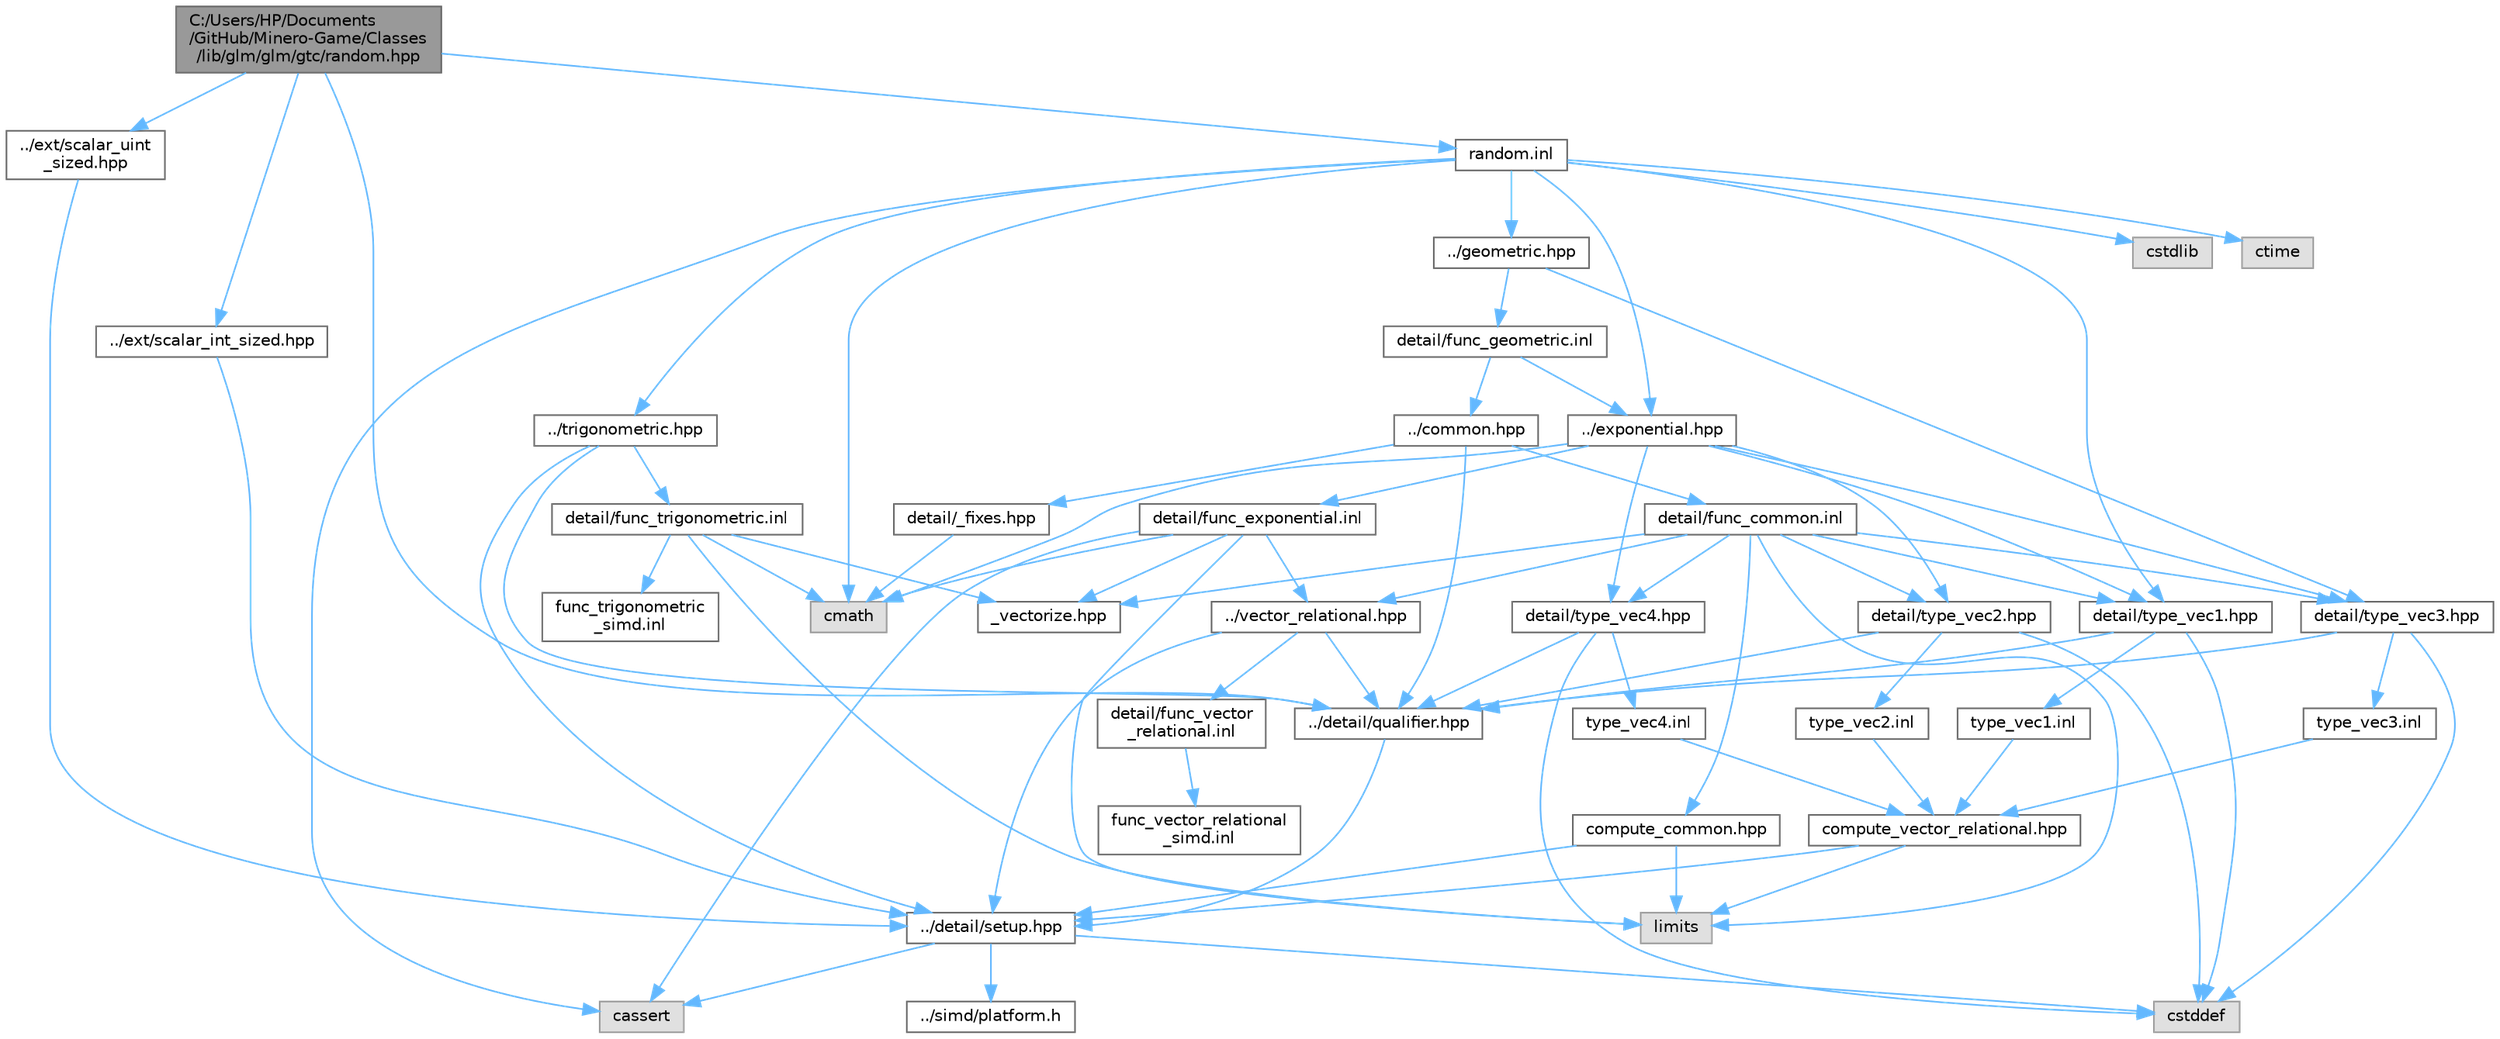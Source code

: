 digraph "C:/Users/HP/Documents/GitHub/Minero-Game/Classes/lib/glm/glm/gtc/random.hpp"
{
 // LATEX_PDF_SIZE
  bgcolor="transparent";
  edge [fontname=Helvetica,fontsize=10,labelfontname=Helvetica,labelfontsize=10];
  node [fontname=Helvetica,fontsize=10,shape=box,height=0.2,width=0.4];
  Node1 [id="Node000001",label="C:/Users/HP/Documents\l/GitHub/Minero-Game/Classes\l/lib/glm/glm/gtc/random.hpp",height=0.2,width=0.4,color="gray40", fillcolor="grey60", style="filled", fontcolor="black",tooltip=" "];
  Node1 -> Node2 [id="edge77_Node000001_Node000002",color="steelblue1",style="solid",tooltip=" "];
  Node2 [id="Node000002",label="../ext/scalar_int_sized.hpp",height=0.2,width=0.4,color="grey40", fillcolor="white", style="filled",URL="$_classes_2lib_2glm_2glm_2ext_2scalar__int__sized_8hpp.html",tooltip=" "];
  Node2 -> Node3 [id="edge78_Node000002_Node000003",color="steelblue1",style="solid",tooltip=" "];
  Node3 [id="Node000003",label="../detail/setup.hpp",height=0.2,width=0.4,color="grey40", fillcolor="white", style="filled",URL="$_classes_2lib_2glm_2glm_2detail_2setup_8hpp.html",tooltip=" "];
  Node3 -> Node4 [id="edge79_Node000003_Node000004",color="steelblue1",style="solid",tooltip=" "];
  Node4 [id="Node000004",label="cassert",height=0.2,width=0.4,color="grey60", fillcolor="#E0E0E0", style="filled",tooltip=" "];
  Node3 -> Node5 [id="edge80_Node000003_Node000005",color="steelblue1",style="solid",tooltip=" "];
  Node5 [id="Node000005",label="cstddef",height=0.2,width=0.4,color="grey60", fillcolor="#E0E0E0", style="filled",tooltip=" "];
  Node3 -> Node6 [id="edge81_Node000003_Node000006",color="steelblue1",style="solid",tooltip=" "];
  Node6 [id="Node000006",label="../simd/platform.h",height=0.2,width=0.4,color="grey40", fillcolor="white", style="filled",URL="$_classes_2lib_2glm_2glm_2simd_2platform_8h.html",tooltip=" "];
  Node1 -> Node7 [id="edge82_Node000001_Node000007",color="steelblue1",style="solid",tooltip=" "];
  Node7 [id="Node000007",label="../ext/scalar_uint\l_sized.hpp",height=0.2,width=0.4,color="grey40", fillcolor="white", style="filled",URL="$_classes_2lib_2glm_2glm_2ext_2scalar__uint__sized_8hpp.html",tooltip=" "];
  Node7 -> Node3 [id="edge83_Node000007_Node000003",color="steelblue1",style="solid",tooltip=" "];
  Node1 -> Node8 [id="edge84_Node000001_Node000008",color="steelblue1",style="solid",tooltip=" "];
  Node8 [id="Node000008",label="../detail/qualifier.hpp",height=0.2,width=0.4,color="grey40", fillcolor="white", style="filled",URL="$_classes_2lib_2glm_2glm_2detail_2qualifier_8hpp.html",tooltip=" "];
  Node8 -> Node3 [id="edge85_Node000008_Node000003",color="steelblue1",style="solid",tooltip=" "];
  Node1 -> Node9 [id="edge86_Node000001_Node000009",color="steelblue1",style="solid",tooltip=" "];
  Node9 [id="Node000009",label="random.inl",height=0.2,width=0.4,color="grey40", fillcolor="white", style="filled",URL="$_classes_2lib_2glm_2glm_2gtc_2random_8inl.html",tooltip=" "];
  Node9 -> Node10 [id="edge87_Node000009_Node000010",color="steelblue1",style="solid",tooltip=" "];
  Node10 [id="Node000010",label="../geometric.hpp",height=0.2,width=0.4,color="grey40", fillcolor="white", style="filled",URL="$_classes_2lib_2glm_2glm_2geometric_8hpp.html",tooltip=" "];
  Node10 -> Node11 [id="edge88_Node000010_Node000011",color="steelblue1",style="solid",tooltip=" "];
  Node11 [id="Node000011",label="detail/type_vec3.hpp",height=0.2,width=0.4,color="grey40", fillcolor="white", style="filled",URL="$_classes_2lib_2glm_2glm_2detail_2type__vec3_8hpp.html",tooltip=" "];
  Node11 -> Node8 [id="edge89_Node000011_Node000008",color="steelblue1",style="solid",tooltip=" "];
  Node11 -> Node5 [id="edge90_Node000011_Node000005",color="steelblue1",style="solid",tooltip=" "];
  Node11 -> Node12 [id="edge91_Node000011_Node000012",color="steelblue1",style="solid",tooltip=" "];
  Node12 [id="Node000012",label="type_vec3.inl",height=0.2,width=0.4,color="grey40", fillcolor="white", style="filled",URL="$_classes_2lib_2glm_2glm_2detail_2type__vec3_8inl.html",tooltip=" "];
  Node12 -> Node13 [id="edge92_Node000012_Node000013",color="steelblue1",style="solid",tooltip=" "];
  Node13 [id="Node000013",label="compute_vector_relational.hpp",height=0.2,width=0.4,color="grey40", fillcolor="white", style="filled",URL="$_classes_2lib_2glm_2glm_2detail_2compute__vector__relational_8hpp.html",tooltip=" "];
  Node13 -> Node3 [id="edge93_Node000013_Node000003",color="steelblue1",style="solid",tooltip=" "];
  Node13 -> Node14 [id="edge94_Node000013_Node000014",color="steelblue1",style="solid",tooltip=" "];
  Node14 [id="Node000014",label="limits",height=0.2,width=0.4,color="grey60", fillcolor="#E0E0E0", style="filled",tooltip=" "];
  Node10 -> Node15 [id="edge95_Node000010_Node000015",color="steelblue1",style="solid",tooltip=" "];
  Node15 [id="Node000015",label="detail/func_geometric.inl",height=0.2,width=0.4,color="grey40", fillcolor="white", style="filled",URL="$_classes_2lib_2glm_2glm_2detail_2func__geometric_8inl.html",tooltip=" "];
  Node15 -> Node16 [id="edge96_Node000015_Node000016",color="steelblue1",style="solid",tooltip=" "];
  Node16 [id="Node000016",label="../exponential.hpp",height=0.2,width=0.4,color="grey40", fillcolor="white", style="filled",URL="$_classes_2lib_2glm_2glm_2exponential_8hpp.html",tooltip=" "];
  Node16 -> Node17 [id="edge97_Node000016_Node000017",color="steelblue1",style="solid",tooltip=" "];
  Node17 [id="Node000017",label="detail/type_vec1.hpp",height=0.2,width=0.4,color="grey40", fillcolor="white", style="filled",URL="$_classes_2lib_2glm_2glm_2detail_2type__vec1_8hpp.html",tooltip=" "];
  Node17 -> Node8 [id="edge98_Node000017_Node000008",color="steelblue1",style="solid",tooltip=" "];
  Node17 -> Node5 [id="edge99_Node000017_Node000005",color="steelblue1",style="solid",tooltip=" "];
  Node17 -> Node18 [id="edge100_Node000017_Node000018",color="steelblue1",style="solid",tooltip=" "];
  Node18 [id="Node000018",label="type_vec1.inl",height=0.2,width=0.4,color="grey40", fillcolor="white", style="filled",URL="$_classes_2lib_2glm_2glm_2detail_2type__vec1_8inl.html",tooltip=" "];
  Node18 -> Node13 [id="edge101_Node000018_Node000013",color="steelblue1",style="solid",tooltip=" "];
  Node16 -> Node19 [id="edge102_Node000016_Node000019",color="steelblue1",style="solid",tooltip=" "];
  Node19 [id="Node000019",label="detail/type_vec2.hpp",height=0.2,width=0.4,color="grey40", fillcolor="white", style="filled",URL="$_classes_2lib_2glm_2glm_2detail_2type__vec2_8hpp.html",tooltip=" "];
  Node19 -> Node8 [id="edge103_Node000019_Node000008",color="steelblue1",style="solid",tooltip=" "];
  Node19 -> Node5 [id="edge104_Node000019_Node000005",color="steelblue1",style="solid",tooltip=" "];
  Node19 -> Node20 [id="edge105_Node000019_Node000020",color="steelblue1",style="solid",tooltip=" "];
  Node20 [id="Node000020",label="type_vec2.inl",height=0.2,width=0.4,color="grey40", fillcolor="white", style="filled",URL="$_classes_2lib_2glm_2glm_2detail_2type__vec2_8inl.html",tooltip=" "];
  Node20 -> Node13 [id="edge106_Node000020_Node000013",color="steelblue1",style="solid",tooltip=" "];
  Node16 -> Node11 [id="edge107_Node000016_Node000011",color="steelblue1",style="solid",tooltip=" "];
  Node16 -> Node21 [id="edge108_Node000016_Node000021",color="steelblue1",style="solid",tooltip=" "];
  Node21 [id="Node000021",label="detail/type_vec4.hpp",height=0.2,width=0.4,color="grey40", fillcolor="white", style="filled",URL="$_classes_2lib_2glm_2glm_2detail_2type__vec4_8hpp.html",tooltip=" "];
  Node21 -> Node8 [id="edge109_Node000021_Node000008",color="steelblue1",style="solid",tooltip=" "];
  Node21 -> Node5 [id="edge110_Node000021_Node000005",color="steelblue1",style="solid",tooltip=" "];
  Node21 -> Node22 [id="edge111_Node000021_Node000022",color="steelblue1",style="solid",tooltip=" "];
  Node22 [id="Node000022",label="type_vec4.inl",height=0.2,width=0.4,color="grey40", fillcolor="white", style="filled",URL="$_classes_2lib_2glm_2glm_2detail_2type__vec4_8inl.html",tooltip=" "];
  Node22 -> Node13 [id="edge112_Node000022_Node000013",color="steelblue1",style="solid",tooltip=" "];
  Node16 -> Node23 [id="edge113_Node000016_Node000023",color="steelblue1",style="solid",tooltip=" "];
  Node23 [id="Node000023",label="cmath",height=0.2,width=0.4,color="grey60", fillcolor="#E0E0E0", style="filled",tooltip=" "];
  Node16 -> Node24 [id="edge114_Node000016_Node000024",color="steelblue1",style="solid",tooltip=" "];
  Node24 [id="Node000024",label="detail/func_exponential.inl",height=0.2,width=0.4,color="grey40", fillcolor="white", style="filled",URL="$_classes_2lib_2glm_2glm_2detail_2func__exponential_8inl.html",tooltip=" "];
  Node24 -> Node25 [id="edge115_Node000024_Node000025",color="steelblue1",style="solid",tooltip=" "];
  Node25 [id="Node000025",label="../vector_relational.hpp",height=0.2,width=0.4,color="grey40", fillcolor="white", style="filled",URL="$_classes_2lib_2glm_2glm_2vector__relational_8hpp.html",tooltip=" "];
  Node25 -> Node8 [id="edge116_Node000025_Node000008",color="steelblue1",style="solid",tooltip=" "];
  Node25 -> Node3 [id="edge117_Node000025_Node000003",color="steelblue1",style="solid",tooltip=" "];
  Node25 -> Node26 [id="edge118_Node000025_Node000026",color="steelblue1",style="solid",tooltip=" "];
  Node26 [id="Node000026",label="detail/func_vector\l_relational.inl",height=0.2,width=0.4,color="grey40", fillcolor="white", style="filled",URL="$_classes_2lib_2glm_2glm_2detail_2func__vector__relational_8inl.html",tooltip=" "];
  Node26 -> Node27 [id="edge119_Node000026_Node000027",color="steelblue1",style="solid",tooltip=" "];
  Node27 [id="Node000027",label="func_vector_relational\l_simd.inl",height=0.2,width=0.4,color="grey40", fillcolor="white", style="filled",URL="$_classes_2lib_2glm_2glm_2detail_2func__vector__relational__simd_8inl.html",tooltip=" "];
  Node24 -> Node28 [id="edge120_Node000024_Node000028",color="steelblue1",style="solid",tooltip=" "];
  Node28 [id="Node000028",label="_vectorize.hpp",height=0.2,width=0.4,color="grey40", fillcolor="white", style="filled",URL="$_classes_2lib_2glm_2glm_2detail_2__vectorize_8hpp.html",tooltip=" "];
  Node24 -> Node14 [id="edge121_Node000024_Node000014",color="steelblue1",style="solid",tooltip=" "];
  Node24 -> Node23 [id="edge122_Node000024_Node000023",color="steelblue1",style="solid",tooltip=" "];
  Node24 -> Node4 [id="edge123_Node000024_Node000004",color="steelblue1",style="solid",tooltip=" "];
  Node15 -> Node29 [id="edge124_Node000015_Node000029",color="steelblue1",style="solid",tooltip=" "];
  Node29 [id="Node000029",label="../common.hpp",height=0.2,width=0.4,color="grey40", fillcolor="white", style="filled",URL="$_classes_2lib_2glm_2glm_2common_8hpp.html",tooltip=" "];
  Node29 -> Node8 [id="edge125_Node000029_Node000008",color="steelblue1",style="solid",tooltip=" "];
  Node29 -> Node30 [id="edge126_Node000029_Node000030",color="steelblue1",style="solid",tooltip=" "];
  Node30 [id="Node000030",label="detail/_fixes.hpp",height=0.2,width=0.4,color="grey40", fillcolor="white", style="filled",URL="$_classes_2lib_2glm_2glm_2detail_2__fixes_8hpp.html",tooltip=" "];
  Node30 -> Node23 [id="edge127_Node000030_Node000023",color="steelblue1",style="solid",tooltip=" "];
  Node29 -> Node31 [id="edge128_Node000029_Node000031",color="steelblue1",style="solid",tooltip=" "];
  Node31 [id="Node000031",label="detail/func_common.inl",height=0.2,width=0.4,color="grey40", fillcolor="white", style="filled",URL="$_classes_2lib_2glm_2glm_2detail_2func__common_8inl.html",tooltip=" "];
  Node31 -> Node25 [id="edge129_Node000031_Node000025",color="steelblue1",style="solid",tooltip=" "];
  Node31 -> Node32 [id="edge130_Node000031_Node000032",color="steelblue1",style="solid",tooltip=" "];
  Node32 [id="Node000032",label="compute_common.hpp",height=0.2,width=0.4,color="grey40", fillcolor="white", style="filled",URL="$_classes_2lib_2glm_2glm_2detail_2compute__common_8hpp.html",tooltip=" "];
  Node32 -> Node3 [id="edge131_Node000032_Node000003",color="steelblue1",style="solid",tooltip=" "];
  Node32 -> Node14 [id="edge132_Node000032_Node000014",color="steelblue1",style="solid",tooltip=" "];
  Node31 -> Node17 [id="edge133_Node000031_Node000017",color="steelblue1",style="solid",tooltip=" "];
  Node31 -> Node19 [id="edge134_Node000031_Node000019",color="steelblue1",style="solid",tooltip=" "];
  Node31 -> Node11 [id="edge135_Node000031_Node000011",color="steelblue1",style="solid",tooltip=" "];
  Node31 -> Node21 [id="edge136_Node000031_Node000021",color="steelblue1",style="solid",tooltip=" "];
  Node31 -> Node28 [id="edge137_Node000031_Node000028",color="steelblue1",style="solid",tooltip=" "];
  Node31 -> Node14 [id="edge138_Node000031_Node000014",color="steelblue1",style="solid",tooltip=" "];
  Node9 -> Node16 [id="edge139_Node000009_Node000016",color="steelblue1",style="solid",tooltip=" "];
  Node9 -> Node33 [id="edge140_Node000009_Node000033",color="steelblue1",style="solid",tooltip=" "];
  Node33 [id="Node000033",label="../trigonometric.hpp",height=0.2,width=0.4,color="grey40", fillcolor="white", style="filled",URL="$_classes_2lib_2glm_2glm_2trigonometric_8hpp.html",tooltip=" "];
  Node33 -> Node3 [id="edge141_Node000033_Node000003",color="steelblue1",style="solid",tooltip=" "];
  Node33 -> Node8 [id="edge142_Node000033_Node000008",color="steelblue1",style="solid",tooltip=" "];
  Node33 -> Node34 [id="edge143_Node000033_Node000034",color="steelblue1",style="solid",tooltip=" "];
  Node34 [id="Node000034",label="detail/func_trigonometric.inl",height=0.2,width=0.4,color="grey40", fillcolor="white", style="filled",URL="$_classes_2lib_2glm_2glm_2detail_2func__trigonometric_8inl.html",tooltip=" "];
  Node34 -> Node28 [id="edge144_Node000034_Node000028",color="steelblue1",style="solid",tooltip=" "];
  Node34 -> Node23 [id="edge145_Node000034_Node000023",color="steelblue1",style="solid",tooltip=" "];
  Node34 -> Node14 [id="edge146_Node000034_Node000014",color="steelblue1",style="solid",tooltip=" "];
  Node34 -> Node35 [id="edge147_Node000034_Node000035",color="steelblue1",style="solid",tooltip=" "];
  Node35 [id="Node000035",label="func_trigonometric\l_simd.inl",height=0.2,width=0.4,color="grey40", fillcolor="white", style="filled",URL="$_classes_2lib_2glm_2glm_2detail_2func__trigonometric__simd_8inl.html",tooltip=" "];
  Node9 -> Node17 [id="edge148_Node000009_Node000017",color="steelblue1",style="solid",tooltip=" "];
  Node9 -> Node36 [id="edge149_Node000009_Node000036",color="steelblue1",style="solid",tooltip=" "];
  Node36 [id="Node000036",label="cstdlib",height=0.2,width=0.4,color="grey60", fillcolor="#E0E0E0", style="filled",tooltip=" "];
  Node9 -> Node37 [id="edge150_Node000009_Node000037",color="steelblue1",style="solid",tooltip=" "];
  Node37 [id="Node000037",label="ctime",height=0.2,width=0.4,color="grey60", fillcolor="#E0E0E0", style="filled",tooltip=" "];
  Node9 -> Node4 [id="edge151_Node000009_Node000004",color="steelblue1",style="solid",tooltip=" "];
  Node9 -> Node23 [id="edge152_Node000009_Node000023",color="steelblue1",style="solid",tooltip=" "];
}
